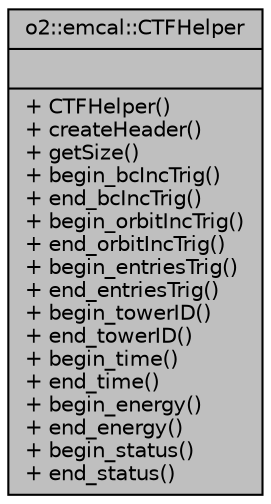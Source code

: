digraph "o2::emcal::CTFHelper"
{
 // INTERACTIVE_SVG=YES
  bgcolor="transparent";
  edge [fontname="Helvetica",fontsize="10",labelfontname="Helvetica",labelfontsize="10"];
  node [fontname="Helvetica",fontsize="10",shape=record];
  Node1 [label="{o2::emcal::CTFHelper\n||+ CTFHelper()\l+ createHeader()\l+ getSize()\l+ begin_bcIncTrig()\l+ end_bcIncTrig()\l+ begin_orbitIncTrig()\l+ end_orbitIncTrig()\l+ begin_entriesTrig()\l+ end_entriesTrig()\l+ begin_towerID()\l+ end_towerID()\l+ begin_time()\l+ end_time()\l+ begin_energy()\l+ end_energy()\l+ begin_status()\l+ end_status()\l}",height=0.2,width=0.4,color="black", fillcolor="grey75", style="filled", fontcolor="black"];
}
